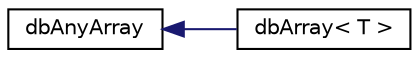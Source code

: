 digraph "Graphical Class Hierarchy"
{
 // INTERACTIVE_SVG=YES
 // LATEX_PDF_SIZE
  edge [fontname="Helvetica",fontsize="10",labelfontname="Helvetica",labelfontsize="10"];
  node [fontname="Helvetica",fontsize="10",shape=record];
  rankdir="LR";
  Node0 [label="dbAnyArray",height=0.2,width=0.4,color="black", fillcolor="white", style="filled",URL="$classdbAnyArray.html",tooltip=" "];
  Node0 -> Node1 [dir="back",color="midnightblue",fontsize="10",style="solid",fontname="Helvetica"];
  Node1 [label="dbArray\< T \>",height=0.2,width=0.4,color="black", fillcolor="white", style="filled",URL="$classdbArray.html",tooltip=" "];
}

